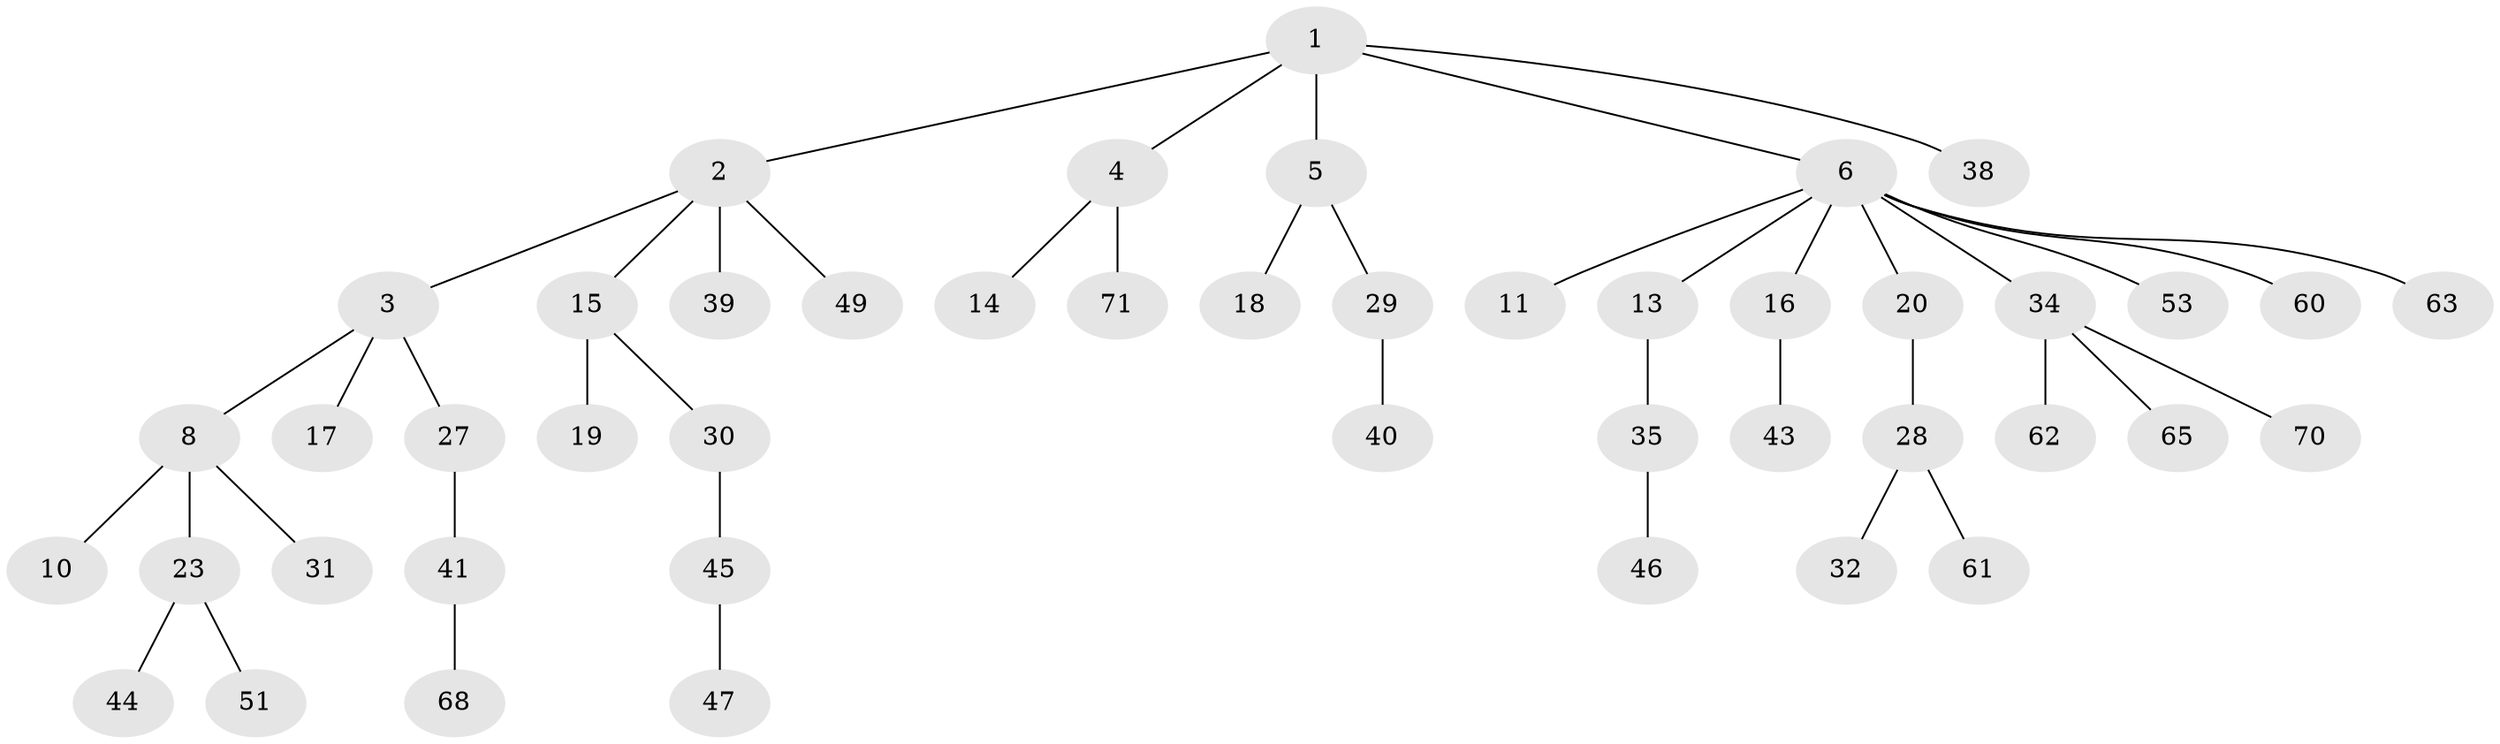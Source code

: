 // original degree distribution, {6: 0.04225352112676056, 5: 0.028169014084507043, 3: 0.16901408450704225, 4: 0.04225352112676056, 1: 0.5352112676056338, 2: 0.18309859154929578}
// Generated by graph-tools (version 1.1) at 2025/11/02/27/25 16:11:27]
// undirected, 46 vertices, 45 edges
graph export_dot {
graph [start="1"]
  node [color=gray90,style=filled];
  1 [super="+9"];
  2 [super="+59"];
  3 [super="+12"];
  4 [super="+56"];
  5 [super="+21"];
  6 [super="+7"];
  8 [super="+26"];
  10 [super="+25"];
  11;
  13;
  14;
  15 [super="+22"];
  16 [super="+52"];
  17;
  18;
  19 [super="+50"];
  20 [super="+24"];
  23;
  27 [super="+37"];
  28 [super="+36"];
  29 [super="+64"];
  30 [super="+55"];
  31;
  32 [super="+33"];
  34 [super="+58"];
  35 [super="+42"];
  38;
  39 [super="+67"];
  40;
  41 [super="+57"];
  43;
  44 [super="+69"];
  45 [super="+54"];
  46;
  47 [super="+48"];
  49;
  51;
  53;
  60;
  61;
  62 [super="+66"];
  63;
  65;
  68;
  70;
  71;
  1 -- 2;
  1 -- 4;
  1 -- 5;
  1 -- 6;
  1 -- 38;
  2 -- 3;
  2 -- 15;
  2 -- 39;
  2 -- 49;
  3 -- 8;
  3 -- 17;
  3 -- 27;
  4 -- 14;
  4 -- 71;
  5 -- 18;
  5 -- 29;
  6 -- 11;
  6 -- 16;
  6 -- 60;
  6 -- 34;
  6 -- 20;
  6 -- 53;
  6 -- 13;
  6 -- 63;
  8 -- 10;
  8 -- 23;
  8 -- 31;
  13 -- 35;
  15 -- 19;
  15 -- 30;
  16 -- 43;
  20 -- 28;
  23 -- 44;
  23 -- 51;
  27 -- 41;
  28 -- 32;
  28 -- 61;
  29 -- 40;
  30 -- 45;
  34 -- 62;
  34 -- 65;
  34 -- 70;
  35 -- 46;
  41 -- 68;
  45 -- 47;
}
